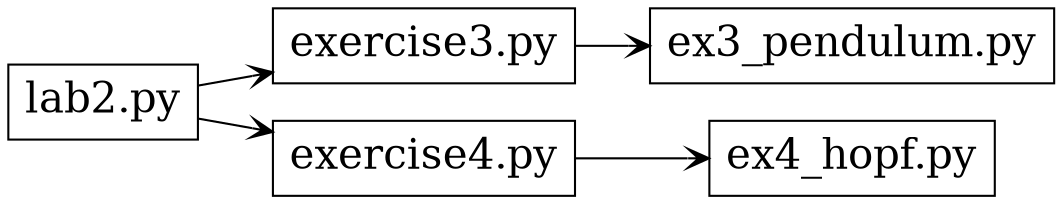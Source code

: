 digraph G {
    graph[rankdir=LR, center=true]
    node [
          color="black",
          fontsize=20,
          shape=box
          ]
    lab [label="lab2.py"];
    ex1 [label="exercise3.py"];
    ex2 [label="exercise4.py"];
    edge[arrowhead="vee"];
    lab->ex1;
    lab->ex2;

    subgraph exercise_files {
        ex1->"ex3_pendulum.py";
        ex2->"ex4_hopf.py";
        color=black;
    }
}
